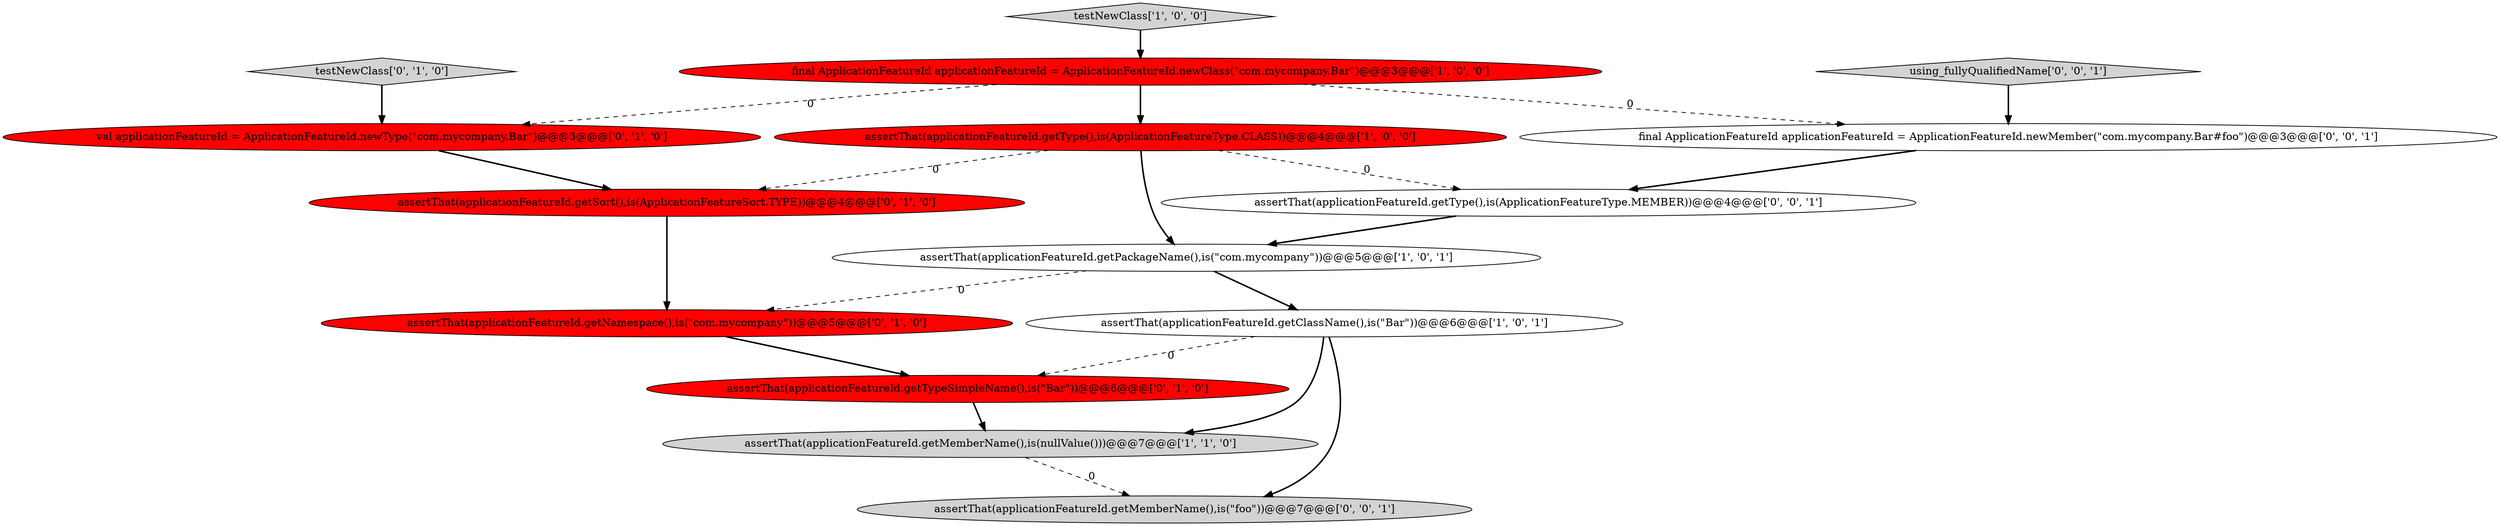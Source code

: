 digraph {
7 [style = filled, label = "testNewClass['0', '1', '0']", fillcolor = lightgray, shape = diamond image = "AAA0AAABBB2BBB"];
4 [style = filled, label = "assertThat(applicationFeatureId.getType(),is(ApplicationFeatureType.CLASS))@@@4@@@['1', '0', '0']", fillcolor = red, shape = ellipse image = "AAA1AAABBB1BBB"];
0 [style = filled, label = "final ApplicationFeatureId applicationFeatureId = ApplicationFeatureId.newClass(\"com.mycompany.Bar\")@@@3@@@['1', '0', '0']", fillcolor = red, shape = ellipse image = "AAA1AAABBB1BBB"];
14 [style = filled, label = "using_fullyQualifiedName['0', '0', '1']", fillcolor = lightgray, shape = diamond image = "AAA0AAABBB3BBB"];
10 [style = filled, label = "assertThat(applicationFeatureId.getSort(),is(ApplicationFeatureSort.TYPE))@@@4@@@['0', '1', '0']", fillcolor = red, shape = ellipse image = "AAA1AAABBB2BBB"];
2 [style = filled, label = "testNewClass['1', '0', '0']", fillcolor = lightgray, shape = diamond image = "AAA0AAABBB1BBB"];
12 [style = filled, label = "final ApplicationFeatureId applicationFeatureId = ApplicationFeatureId.newMember(\"com.mycompany.Bar#foo\")@@@3@@@['0', '0', '1']", fillcolor = white, shape = ellipse image = "AAA0AAABBB3BBB"];
3 [style = filled, label = "assertThat(applicationFeatureId.getPackageName(),is(\"com.mycompany\"))@@@5@@@['1', '0', '1']", fillcolor = white, shape = ellipse image = "AAA0AAABBB1BBB"];
5 [style = filled, label = "assertThat(applicationFeatureId.getMemberName(),is(nullValue()))@@@7@@@['1', '1', '0']", fillcolor = lightgray, shape = ellipse image = "AAA0AAABBB1BBB"];
1 [style = filled, label = "assertThat(applicationFeatureId.getClassName(),is(\"Bar\"))@@@6@@@['1', '0', '1']", fillcolor = white, shape = ellipse image = "AAA0AAABBB1BBB"];
13 [style = filled, label = "assertThat(applicationFeatureId.getMemberName(),is(\"foo\"))@@@7@@@['0', '0', '1']", fillcolor = lightgray, shape = ellipse image = "AAA0AAABBB3BBB"];
8 [style = filled, label = "assertThat(applicationFeatureId.getTypeSimpleName(),is(\"Bar\"))@@@6@@@['0', '1', '0']", fillcolor = red, shape = ellipse image = "AAA1AAABBB2BBB"];
11 [style = filled, label = "assertThat(applicationFeatureId.getType(),is(ApplicationFeatureType.MEMBER))@@@4@@@['0', '0', '1']", fillcolor = white, shape = ellipse image = "AAA0AAABBB3BBB"];
6 [style = filled, label = "assertThat(applicationFeatureId.getNamespace(),is(\"com.mycompany\"))@@@5@@@['0', '1', '0']", fillcolor = red, shape = ellipse image = "AAA1AAABBB2BBB"];
9 [style = filled, label = "val applicationFeatureId = ApplicationFeatureId.newType(\"com.mycompany.Bar\")@@@3@@@['0', '1', '0']", fillcolor = red, shape = ellipse image = "AAA1AAABBB2BBB"];
1->5 [style = bold, label=""];
5->13 [style = dashed, label="0"];
4->3 [style = bold, label=""];
3->6 [style = dashed, label="0"];
3->1 [style = bold, label=""];
12->11 [style = bold, label=""];
9->10 [style = bold, label=""];
0->12 [style = dashed, label="0"];
10->6 [style = bold, label=""];
1->13 [style = bold, label=""];
7->9 [style = bold, label=""];
2->0 [style = bold, label=""];
8->5 [style = bold, label=""];
11->3 [style = bold, label=""];
0->4 [style = bold, label=""];
14->12 [style = bold, label=""];
6->8 [style = bold, label=""];
1->8 [style = dashed, label="0"];
0->9 [style = dashed, label="0"];
4->11 [style = dashed, label="0"];
4->10 [style = dashed, label="0"];
}
